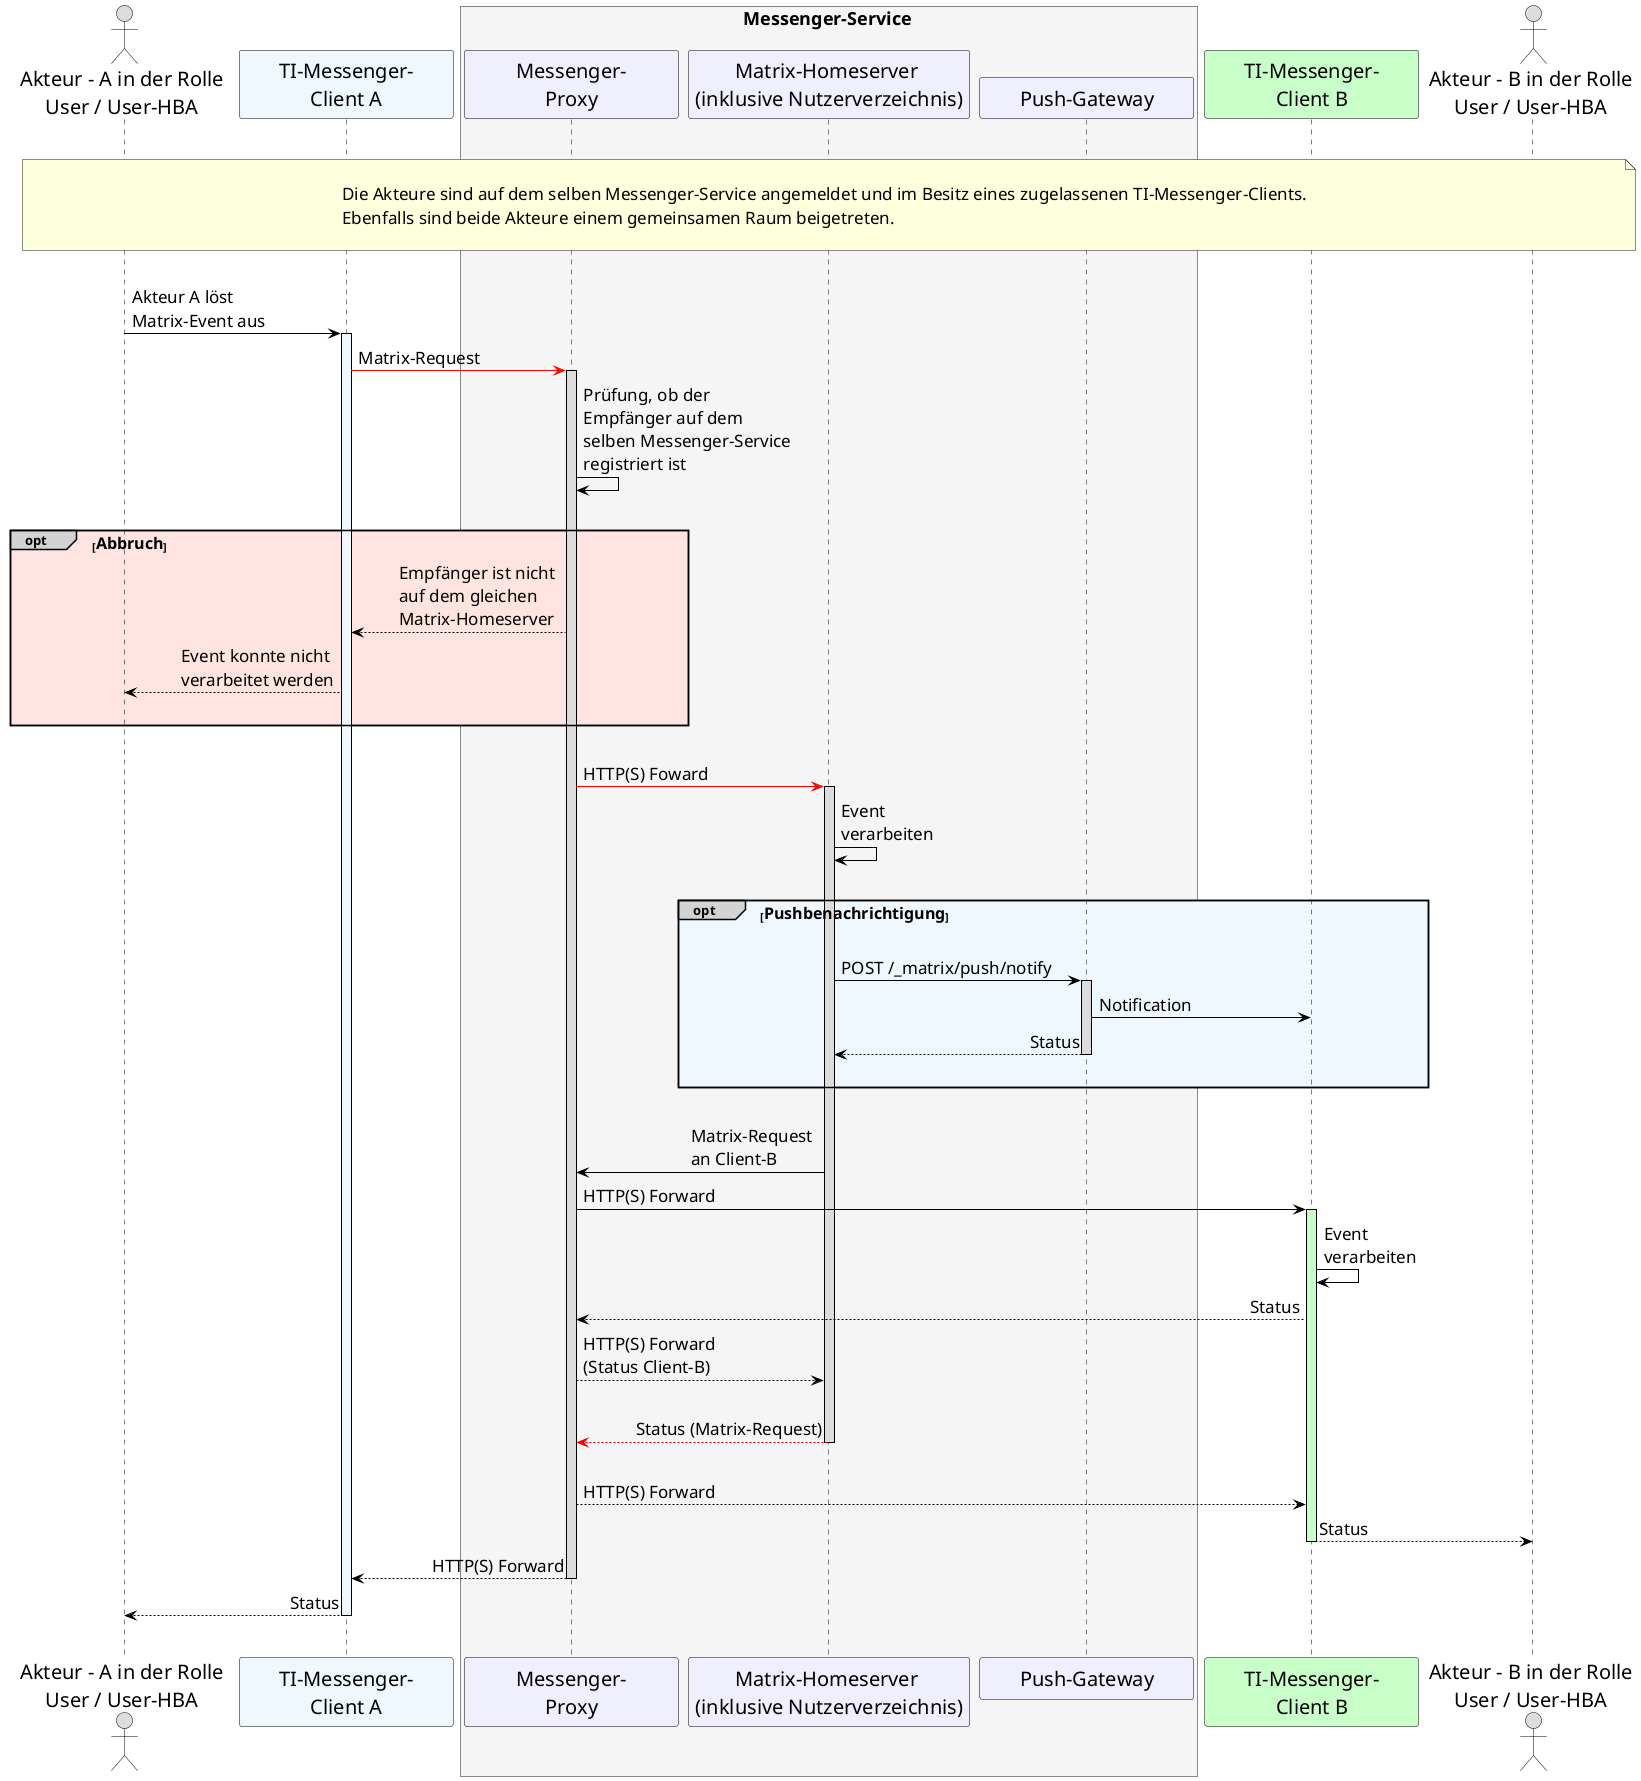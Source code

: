 /' 
# TI-Messenger 1.1
# TI-Messenger-Dienst
# UC - 10063
# Sequence Diagram
# Name: Austausch von Events innerhalb eines Messenger-Service
'/

@startuml
skinparam sequenceMessageAlign direction
skinparam minClassWidth 200
skinparam BoxPadding 1
skinparam sequenceReferenceHeaderBackgroundColor palegreen
scale max 2048 width

skinparam sequence {
ArrowColor black
ArrowFontSize 17
ActorBorderColor black
LifeLineBorderColor black
LifeLineBackgroundColor Gainsboro

ParticipantBorderColor Motivation
ParticipantBackgroundColor Motivation
ParticipantFontName Impact
ParticipantFontSize 20
ParticipantFontColor black
ParticipantBorderColor Black
ParticipantBackgroundColor MOTIVATION

ActorBackgroundColor Gainsboro
ActorFontColor black
ActorFontSize 20
ActorFontName Aapex
}
    actor U1 as "Akteur - A in der Rolle\nUser / User-HBA"
    participant C1 as "TI-Messenger-\nClient A" #AliceBlue
    box <size:18>Messenger-Service</size> #WhiteSmoke
      participant MP as "Messenger-\nProxy"
      participant MH as "Matrix-Homeserver \n(inklusive Nutzerverzeichnis)"
      participant PG as "Push-Gateway"
    end box
    participant C2 as "TI-Messenger-\nClient B" #TECHNOLOGY
    actor U2 as "Akteur - B in der Rolle\nUser / User-HBA"
    
|||
note over U1, U2: \n<size:17>Die Akteure sind auf dem selben Messenger-Service angemeldet und im Besitz eines zugelassenen TI-Messenger-Clients.</size>\n<size:17>Ebenfalls sind beide Akteure einem gemeinsamen Raum beigetreten.</size>\n
|||

    U1->C1: Akteur A löst \nMatrix-Event aus
      activate C1 #AliceBlue
    C1-[#red]>MP: Matrix-Request
      activate MP
    MP->MP: Prüfung, ob der \nEmpfänger auf dem \nselben Messenger-Service \nregistriert ist
    
    |||
    opt#LightGrey #MistyRose <size:16>Abbruch</size>
      MP-->C1: Empfänger ist nicht \nauf dem gleichen \nMatrix-Homeserver
      C1-->U1: Event konnte nicht \nverarbeitet werden
    |||
    end
    
    |||
    MP-[#red]>MH: HTTP(S) Foward
      activate MH
    MH->MH: Event \nverarbeiten
    
    |||
    opt#LightGrey #AliceBlue <size:16>Pushbenachrichtigung</size>
    |||
    MH->PG: POST /_matrix/push/notify
      activate PG
    PG->C2: Notification
    PG-->MH: Status
      deactivate PG
    |||
    end
    
    |||
    MH->MP: Matrix-Request \nan Client-B
    MP->C2: HTTP(S) Forward
      activate C2 #TECHNOLOGY
    C2->C2: Event \nverarbeiten
    C2-->MP: Status
    MP-->MH: HTTP(S) Forward \n(Status Client-B)
    |||
    MH-[#red]->MP: Status (Matrix-Request)
      deactivate MH
    |||
    MP-->C2: HTTP(S) Forward
    C2-->U2: Status
      deactivate C2
    MP-->C1: HTTP(S) Forward
      deactivate MP
    C1-->U1: Status
      deactivate C1
|||
@enduml
